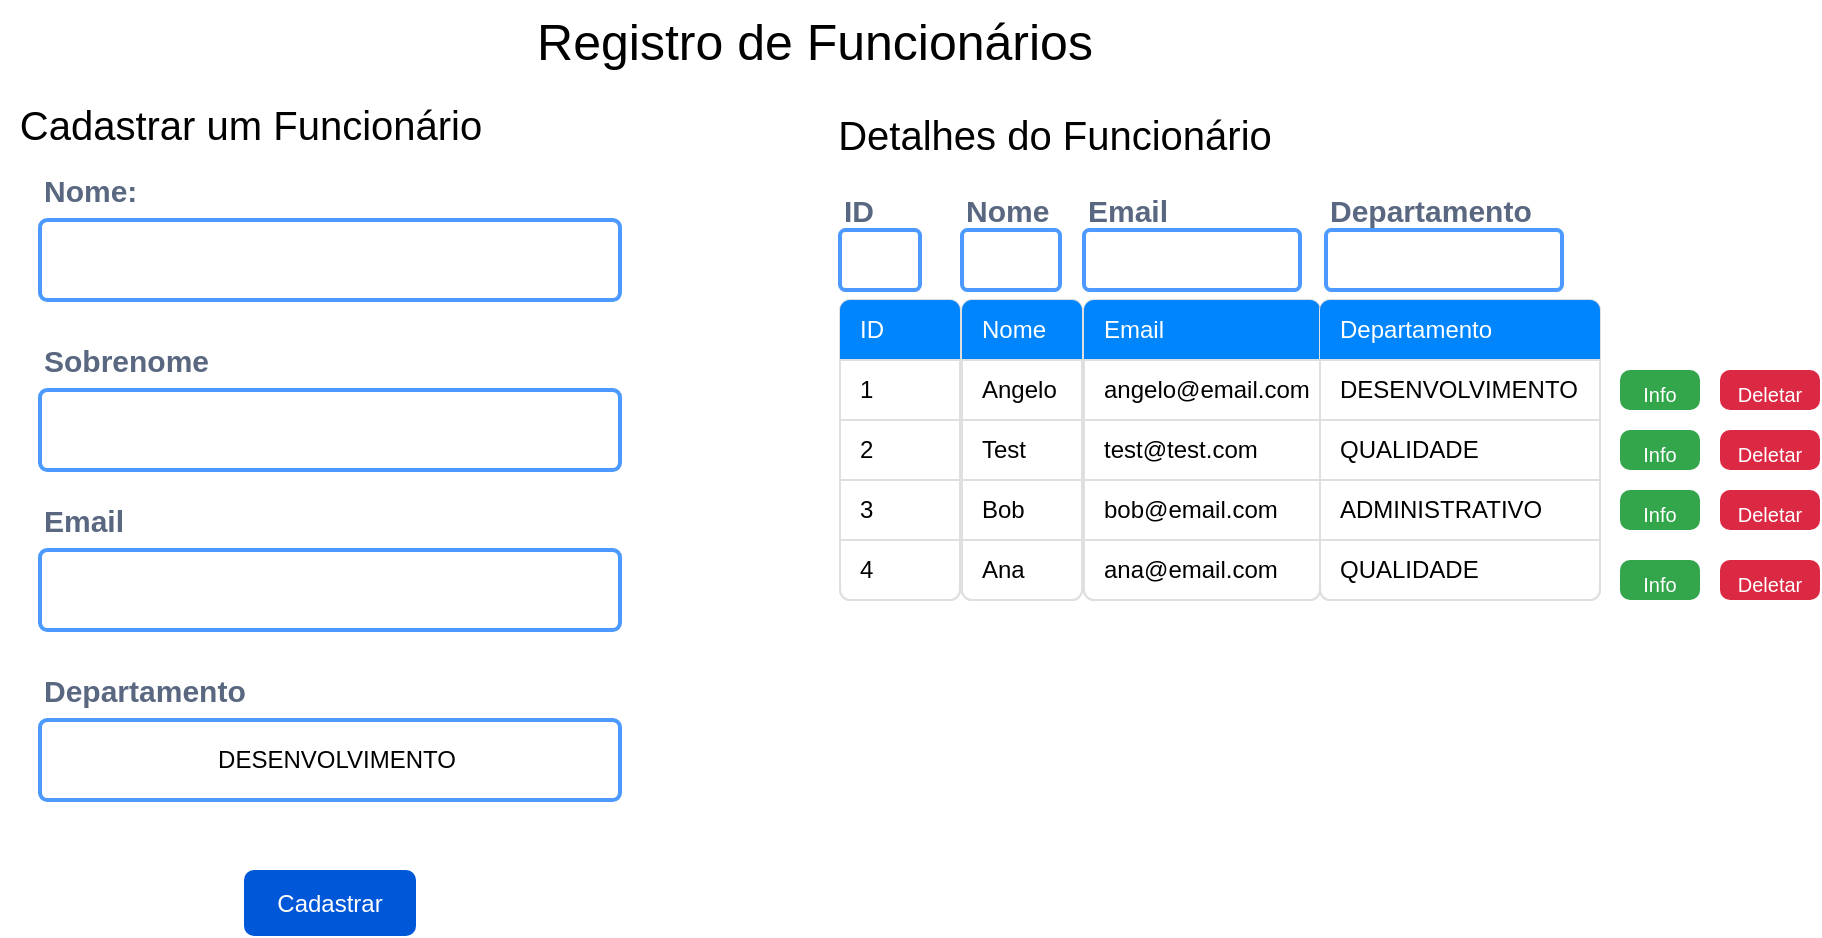 <mxfile version="24.2.1" type="device">
  <diagram name="Página-1" id="dFn-6tuP32dtBebV-vR7">
    <mxGraphModel dx="2261" dy="1930" grid="1" gridSize="10" guides="1" tooltips="1" connect="1" arrows="1" fold="1" page="1" pageScale="1" pageWidth="827" pageHeight="1169" math="0" shadow="0">
      <root>
        <mxCell id="0" />
        <mxCell id="1" parent="0" />
        <mxCell id="wB-eXjad7d-uVoUkpwfL-6" value="&lt;font style=&quot;font-size: 15px;&quot;&gt;Nome:&lt;/font&gt;" style="fillColor=none;strokeColor=none;html=1;fontSize=12;fontStyle=0;align=left;fontColor=#596780;fontStyle=1;fontSize=11" vertex="1" parent="1">
          <mxGeometry x="-800" y="-1070" width="240" height="20" as="geometry" />
        </mxCell>
        <mxCell id="wB-eXjad7d-uVoUkpwfL-7" value="" style="rounded=1;arcSize=9;align=left;spacingLeft=5;strokeColor=#4C9AFF;html=1;strokeWidth=2;fontSize=12" vertex="1" parent="1">
          <mxGeometry x="-800" y="-1045" width="290" height="40" as="geometry" />
        </mxCell>
        <mxCell id="wB-eXjad7d-uVoUkpwfL-8" value="Registro de Funcionários" style="text;html=1;align=center;verticalAlign=middle;resizable=0;points=[];autosize=1;strokeColor=none;fillColor=none;strokeWidth=4;fontSize=25;" vertex="1" parent="1">
          <mxGeometry x="-563" y="-1155" width="300" height="40" as="geometry" />
        </mxCell>
        <mxCell id="wB-eXjad7d-uVoUkpwfL-10" value="&lt;font style=&quot;font-size: 15px;&quot;&gt;Sobrenome&lt;/font&gt;" style="fillColor=none;strokeColor=none;html=1;fontSize=12;fontStyle=0;align=left;fontColor=#596780;fontStyle=1;fontSize=11" vertex="1" parent="1">
          <mxGeometry x="-800" y="-985" width="240" height="20" as="geometry" />
        </mxCell>
        <mxCell id="wB-eXjad7d-uVoUkpwfL-11" value="" style="rounded=1;arcSize=9;align=left;spacingLeft=5;strokeColor=#4C9AFF;html=1;strokeWidth=2;fontSize=12" vertex="1" parent="1">
          <mxGeometry x="-800" y="-960" width="290" height="40" as="geometry" />
        </mxCell>
        <mxCell id="wB-eXjad7d-uVoUkpwfL-12" value="&lt;font style=&quot;font-size: 15px;&quot;&gt;Email&lt;/font&gt;" style="fillColor=none;strokeColor=none;html=1;fontSize=12;fontStyle=0;align=left;fontColor=#596780;fontStyle=1;fontSize=11" vertex="1" parent="1">
          <mxGeometry x="-800" y="-905" width="240" height="20" as="geometry" />
        </mxCell>
        <mxCell id="wB-eXjad7d-uVoUkpwfL-13" value="" style="rounded=1;arcSize=9;align=left;spacingLeft=5;strokeColor=#4C9AFF;html=1;strokeWidth=2;fontSize=12" vertex="1" parent="1">
          <mxGeometry x="-800" y="-880" width="290" height="40" as="geometry" />
        </mxCell>
        <mxCell id="wB-eXjad7d-uVoUkpwfL-14" value="&lt;font style=&quot;font-size: 15px;&quot;&gt;Departamento&lt;/font&gt;" style="fillColor=none;strokeColor=none;html=1;fontSize=12;fontStyle=0;align=left;fontColor=#596780;fontStyle=1;fontSize=11" vertex="1" parent="1">
          <mxGeometry x="-800" y="-820" width="240" height="20" as="geometry" />
        </mxCell>
        <mxCell id="wB-eXjad7d-uVoUkpwfL-15" value="DESENVOLVIMENTO" style="rounded=1;arcSize=9;align=center;spacingLeft=5;strokeColor=#4C9AFF;html=1;strokeWidth=2;fontSize=12" vertex="1" parent="1">
          <mxGeometry x="-800" y="-795" width="290" height="40" as="geometry" />
        </mxCell>
        <mxCell id="wB-eXjad7d-uVoUkpwfL-16" value="Cadastrar" style="rounded=1;fillColor=#0057D8;strokeColor=none;html=1;whiteSpace=wrap;fontColor=#ffffff;align=center;verticalAlign=middle;fontStyle=0;fontSize=12;sketch=0;" vertex="1" parent="1">
          <mxGeometry x="-698" y="-720" width="86" height="33" as="geometry" />
        </mxCell>
        <mxCell id="wB-eXjad7d-uVoUkpwfL-17" value="&lt;font style=&quot;font-size: 20px;&quot;&gt;Cadastrar um Funcionário&lt;/font&gt;" style="text;html=1;align=center;verticalAlign=middle;resizable=0;points=[];autosize=1;strokeColor=none;fillColor=none;strokeWidth=4;fontSize=25;" vertex="1" parent="1">
          <mxGeometry x="-820" y="-1115" width="250" height="40" as="geometry" />
        </mxCell>
        <mxCell id="wB-eXjad7d-uVoUkpwfL-19" value="&lt;font style=&quot;font-size: 20px;&quot;&gt;Detalhes do Funcionário&lt;/font&gt;" style="text;html=1;align=center;verticalAlign=middle;resizable=0;points=[];autosize=1;strokeColor=none;fillColor=none;strokeWidth=4;fontSize=25;" vertex="1" parent="1">
          <mxGeometry x="-413" y="-1110" width="240" height="40" as="geometry" />
        </mxCell>
        <mxCell id="wB-eXjad7d-uVoUkpwfL-27" value="" style="html=1;shadow=0;dashed=0;shape=mxgraph.bootstrap.rrect;rSize=5;strokeColor=#DFDFDF;html=1;whiteSpace=wrap;fillColor=#FFFFFF;fontColor=#000000;" vertex="1" parent="1">
          <mxGeometry x="-400" y="-1005" width="60" height="150" as="geometry" />
        </mxCell>
        <mxCell id="wB-eXjad7d-uVoUkpwfL-28" value="ID" style="html=1;shadow=0;dashed=0;shape=mxgraph.bootstrap.topButton;rSize=5;strokeColor=none;fillColor=#0085FC;fontColor=#ffffff;perimeter=none;whiteSpace=wrap;resizeWidth=1;align=left;spacing=10;" vertex="1" parent="wB-eXjad7d-uVoUkpwfL-27">
          <mxGeometry width="60" height="30" relative="1" as="geometry" />
        </mxCell>
        <mxCell id="wB-eXjad7d-uVoUkpwfL-29" value="1" style="strokeColor=inherit;fillColor=inherit;gradientColor=inherit;fontColor=inherit;html=1;shadow=0;dashed=0;perimeter=none;whiteSpace=wrap;resizeWidth=1;align=left;spacing=10;" vertex="1" parent="wB-eXjad7d-uVoUkpwfL-27">
          <mxGeometry width="60" height="30" relative="1" as="geometry">
            <mxPoint y="30" as="offset" />
          </mxGeometry>
        </mxCell>
        <mxCell id="wB-eXjad7d-uVoUkpwfL-30" value="2" style="strokeColor=inherit;fillColor=inherit;gradientColor=inherit;fontColor=inherit;html=1;shadow=0;dashed=0;perimeter=none;whiteSpace=wrap;resizeWidth=1;align=left;spacing=10;" vertex="1" parent="wB-eXjad7d-uVoUkpwfL-27">
          <mxGeometry width="60" height="30" relative="1" as="geometry">
            <mxPoint y="60" as="offset" />
          </mxGeometry>
        </mxCell>
        <mxCell id="wB-eXjad7d-uVoUkpwfL-31" value="3" style="strokeColor=inherit;fillColor=inherit;gradientColor=inherit;fontColor=inherit;html=1;shadow=0;dashed=0;perimeter=none;whiteSpace=wrap;resizeWidth=1;align=left;spacing=10;" vertex="1" parent="wB-eXjad7d-uVoUkpwfL-27">
          <mxGeometry width="60" height="30" relative="1" as="geometry">
            <mxPoint y="90" as="offset" />
          </mxGeometry>
        </mxCell>
        <mxCell id="wB-eXjad7d-uVoUkpwfL-32" value="4" style="strokeColor=inherit;fillColor=inherit;gradientColor=inherit;fontColor=inherit;html=1;shadow=0;dashed=0;shape=mxgraph.bootstrap.bottomButton;rSize=5;perimeter=none;whiteSpace=wrap;resizeWidth=1;resizeHeight=0;align=left;spacing=10;" vertex="1" parent="wB-eXjad7d-uVoUkpwfL-27">
          <mxGeometry y="1" width="60" height="30" relative="1" as="geometry">
            <mxPoint y="-30" as="offset" />
          </mxGeometry>
        </mxCell>
        <mxCell id="wB-eXjad7d-uVoUkpwfL-33" value="" style="html=1;shadow=0;dashed=0;shape=mxgraph.bootstrap.rrect;rSize=5;strokeColor=#DFDFDF;html=1;whiteSpace=wrap;fillColor=#FFFFFF;fontColor=#000000;" vertex="1" parent="1">
          <mxGeometry x="-339" y="-1005" width="60" height="150" as="geometry" />
        </mxCell>
        <mxCell id="wB-eXjad7d-uVoUkpwfL-34" value="Nome" style="html=1;shadow=0;dashed=0;shape=mxgraph.bootstrap.topButton;rSize=5;strokeColor=none;fillColor=#0085FC;fontColor=#ffffff;perimeter=none;whiteSpace=wrap;resizeWidth=1;align=left;spacing=10;" vertex="1" parent="wB-eXjad7d-uVoUkpwfL-33">
          <mxGeometry width="60" height="30" relative="1" as="geometry" />
        </mxCell>
        <mxCell id="wB-eXjad7d-uVoUkpwfL-35" value="Angelo" style="strokeColor=inherit;fillColor=inherit;gradientColor=inherit;fontColor=inherit;html=1;shadow=0;dashed=0;perimeter=none;whiteSpace=wrap;resizeWidth=1;align=left;spacing=10;" vertex="1" parent="wB-eXjad7d-uVoUkpwfL-33">
          <mxGeometry width="60" height="30" relative="1" as="geometry">
            <mxPoint y="30" as="offset" />
          </mxGeometry>
        </mxCell>
        <mxCell id="wB-eXjad7d-uVoUkpwfL-36" value="Test" style="strokeColor=inherit;fillColor=inherit;gradientColor=inherit;fontColor=inherit;html=1;shadow=0;dashed=0;perimeter=none;whiteSpace=wrap;resizeWidth=1;align=left;spacing=10;" vertex="1" parent="wB-eXjad7d-uVoUkpwfL-33">
          <mxGeometry width="60" height="30" relative="1" as="geometry">
            <mxPoint y="60" as="offset" />
          </mxGeometry>
        </mxCell>
        <mxCell id="wB-eXjad7d-uVoUkpwfL-37" value="Bob" style="strokeColor=inherit;fillColor=inherit;gradientColor=inherit;fontColor=inherit;html=1;shadow=0;dashed=0;perimeter=none;whiteSpace=wrap;resizeWidth=1;align=left;spacing=10;" vertex="1" parent="wB-eXjad7d-uVoUkpwfL-33">
          <mxGeometry width="60" height="30" relative="1" as="geometry">
            <mxPoint y="90" as="offset" />
          </mxGeometry>
        </mxCell>
        <mxCell id="wB-eXjad7d-uVoUkpwfL-38" value="Ana" style="strokeColor=inherit;fillColor=inherit;gradientColor=inherit;fontColor=inherit;html=1;shadow=0;dashed=0;shape=mxgraph.bootstrap.bottomButton;rSize=5;perimeter=none;whiteSpace=wrap;resizeWidth=1;resizeHeight=0;align=left;spacing=10;" vertex="1" parent="wB-eXjad7d-uVoUkpwfL-33">
          <mxGeometry y="1" width="60" height="30" relative="1" as="geometry">
            <mxPoint y="-30" as="offset" />
          </mxGeometry>
        </mxCell>
        <mxCell id="wB-eXjad7d-uVoUkpwfL-45" value="" style="html=1;shadow=0;dashed=0;shape=mxgraph.bootstrap.rrect;rSize=5;strokeColor=#DFDFDF;html=1;whiteSpace=wrap;fillColor=#FFFFFF;fontColor=#000000;" vertex="1" parent="1">
          <mxGeometry x="-278" y="-1005" width="118" height="150" as="geometry" />
        </mxCell>
        <mxCell id="wB-eXjad7d-uVoUkpwfL-46" value="Email" style="html=1;shadow=0;dashed=0;shape=mxgraph.bootstrap.topButton;rSize=5;strokeColor=none;fillColor=#0085FC;fontColor=#ffffff;perimeter=none;whiteSpace=wrap;resizeWidth=1;align=left;spacing=10;" vertex="1" parent="wB-eXjad7d-uVoUkpwfL-45">
          <mxGeometry width="118" height="30" relative="1" as="geometry" />
        </mxCell>
        <mxCell id="wB-eXjad7d-uVoUkpwfL-47" value="angelo@email.com" style="strokeColor=inherit;fillColor=inherit;gradientColor=inherit;fontColor=inherit;html=1;shadow=0;dashed=0;perimeter=none;whiteSpace=wrap;resizeWidth=1;align=left;spacing=10;" vertex="1" parent="wB-eXjad7d-uVoUkpwfL-45">
          <mxGeometry width="118" height="30" relative="1" as="geometry">
            <mxPoint y="30" as="offset" />
          </mxGeometry>
        </mxCell>
        <mxCell id="wB-eXjad7d-uVoUkpwfL-48" value="test@test.com" style="strokeColor=inherit;fillColor=inherit;gradientColor=inherit;fontColor=inherit;html=1;shadow=0;dashed=0;perimeter=none;whiteSpace=wrap;resizeWidth=1;align=left;spacing=10;" vertex="1" parent="wB-eXjad7d-uVoUkpwfL-45">
          <mxGeometry width="118" height="30" relative="1" as="geometry">
            <mxPoint y="60" as="offset" />
          </mxGeometry>
        </mxCell>
        <mxCell id="wB-eXjad7d-uVoUkpwfL-49" value="bob@email.com" style="strokeColor=inherit;fillColor=inherit;gradientColor=inherit;fontColor=inherit;html=1;shadow=0;dashed=0;perimeter=none;whiteSpace=wrap;resizeWidth=1;align=left;spacing=10;" vertex="1" parent="wB-eXjad7d-uVoUkpwfL-45">
          <mxGeometry width="118" height="30" relative="1" as="geometry">
            <mxPoint y="90" as="offset" />
          </mxGeometry>
        </mxCell>
        <mxCell id="wB-eXjad7d-uVoUkpwfL-50" value="ana@email.com" style="strokeColor=inherit;fillColor=inherit;gradientColor=inherit;fontColor=inherit;html=1;shadow=0;dashed=0;shape=mxgraph.bootstrap.bottomButton;rSize=5;perimeter=none;whiteSpace=wrap;resizeWidth=1;resizeHeight=0;align=left;spacing=10;" vertex="1" parent="wB-eXjad7d-uVoUkpwfL-45">
          <mxGeometry y="1" width="118" height="30" relative="1" as="geometry">
            <mxPoint y="-30" as="offset" />
          </mxGeometry>
        </mxCell>
        <mxCell id="wB-eXjad7d-uVoUkpwfL-51" value="" style="html=1;shadow=0;dashed=0;shape=mxgraph.bootstrap.rrect;rSize=5;strokeColor=#DFDFDF;html=1;whiteSpace=wrap;fillColor=#FFFFFF;fontColor=#000000;" vertex="1" parent="1">
          <mxGeometry x="-160" y="-1005" width="140" height="150" as="geometry" />
        </mxCell>
        <mxCell id="wB-eXjad7d-uVoUkpwfL-52" value="Departamento" style="html=1;shadow=0;dashed=0;shape=mxgraph.bootstrap.topButton;rSize=5;strokeColor=none;fillColor=#0085FC;fontColor=#ffffff;perimeter=none;whiteSpace=wrap;resizeWidth=1;align=left;spacing=10;" vertex="1" parent="wB-eXjad7d-uVoUkpwfL-51">
          <mxGeometry width="140" height="30" relative="1" as="geometry" />
        </mxCell>
        <mxCell id="wB-eXjad7d-uVoUkpwfL-53" value="DESENVOLVIMENTO" style="strokeColor=inherit;fillColor=inherit;gradientColor=inherit;fontColor=inherit;html=1;shadow=0;dashed=0;perimeter=none;whiteSpace=wrap;resizeWidth=1;align=left;spacing=10;" vertex="1" parent="wB-eXjad7d-uVoUkpwfL-51">
          <mxGeometry width="140" height="30" relative="1" as="geometry">
            <mxPoint y="30" as="offset" />
          </mxGeometry>
        </mxCell>
        <mxCell id="wB-eXjad7d-uVoUkpwfL-54" value="QUALIDADE" style="strokeColor=inherit;fillColor=inherit;gradientColor=inherit;fontColor=inherit;html=1;shadow=0;dashed=0;perimeter=none;whiteSpace=wrap;resizeWidth=1;align=left;spacing=10;" vertex="1" parent="wB-eXjad7d-uVoUkpwfL-51">
          <mxGeometry width="140" height="30" relative="1" as="geometry">
            <mxPoint y="60" as="offset" />
          </mxGeometry>
        </mxCell>
        <mxCell id="wB-eXjad7d-uVoUkpwfL-55" value="ADMINISTRATIVO" style="strokeColor=inherit;fillColor=inherit;gradientColor=inherit;fontColor=inherit;html=1;shadow=0;dashed=0;perimeter=none;whiteSpace=wrap;resizeWidth=1;align=left;spacing=10;" vertex="1" parent="wB-eXjad7d-uVoUkpwfL-51">
          <mxGeometry width="140" height="30" relative="1" as="geometry">
            <mxPoint y="90" as="offset" />
          </mxGeometry>
        </mxCell>
        <mxCell id="wB-eXjad7d-uVoUkpwfL-56" value="QUALIDADE" style="strokeColor=inherit;fillColor=inherit;gradientColor=inherit;fontColor=inherit;html=1;shadow=0;dashed=0;shape=mxgraph.bootstrap.bottomButton;rSize=5;perimeter=none;whiteSpace=wrap;resizeWidth=1;resizeHeight=0;align=left;spacing=10;" vertex="1" parent="wB-eXjad7d-uVoUkpwfL-51">
          <mxGeometry y="1" width="140" height="30" relative="1" as="geometry">
            <mxPoint y="-30" as="offset" />
          </mxGeometry>
        </mxCell>
        <mxCell id="wB-eXjad7d-uVoUkpwfL-58" value="&lt;font style=&quot;font-size: 10px;&quot;&gt;Info&lt;/font&gt;" style="html=1;shadow=0;dashed=0;shape=mxgraph.bootstrap.rrect;rSize=5;strokeColor=none;strokeWidth=1;fillColor=#33A64C;fontColor=#FFFFFF;whiteSpace=wrap;align=center;verticalAlign=middle;spacingLeft=0;fontStyle=0;fontSize=16;spacing=5;" vertex="1" parent="1">
          <mxGeometry x="-10" y="-970" width="40" height="20" as="geometry" />
        </mxCell>
        <mxCell id="wB-eXjad7d-uVoUkpwfL-59" value="&lt;font style=&quot;font-size: 10px;&quot;&gt;Deletar&lt;/font&gt;" style="html=1;shadow=0;dashed=0;shape=mxgraph.bootstrap.rrect;rSize=5;strokeColor=none;strokeWidth=1;fillColor=#DB2843;fontColor=#FFFFFF;whiteSpace=wrap;align=center;verticalAlign=middle;spacingLeft=0;fontStyle=0;fontSize=16;spacing=5;" vertex="1" parent="1">
          <mxGeometry x="40" y="-970" width="50" height="20" as="geometry" />
        </mxCell>
        <mxCell id="wB-eXjad7d-uVoUkpwfL-60" value="&lt;font style=&quot;font-size: 10px;&quot;&gt;Info&lt;/font&gt;" style="html=1;shadow=0;dashed=0;shape=mxgraph.bootstrap.rrect;rSize=5;strokeColor=none;strokeWidth=1;fillColor=#33A64C;fontColor=#FFFFFF;whiteSpace=wrap;align=center;verticalAlign=middle;spacingLeft=0;fontStyle=0;fontSize=16;spacing=5;" vertex="1" parent="1">
          <mxGeometry x="-10" y="-940" width="40" height="20" as="geometry" />
        </mxCell>
        <mxCell id="wB-eXjad7d-uVoUkpwfL-61" value="&lt;font style=&quot;font-size: 10px;&quot;&gt;Deletar&lt;/font&gt;" style="html=1;shadow=0;dashed=0;shape=mxgraph.bootstrap.rrect;rSize=5;strokeColor=none;strokeWidth=1;fillColor=#DB2843;fontColor=#FFFFFF;whiteSpace=wrap;align=center;verticalAlign=middle;spacingLeft=0;fontStyle=0;fontSize=16;spacing=5;" vertex="1" parent="1">
          <mxGeometry x="40" y="-940" width="50" height="20" as="geometry" />
        </mxCell>
        <mxCell id="wB-eXjad7d-uVoUkpwfL-62" value="&lt;font style=&quot;font-size: 10px;&quot;&gt;Info&lt;/font&gt;" style="html=1;shadow=0;dashed=0;shape=mxgraph.bootstrap.rrect;rSize=5;strokeColor=none;strokeWidth=1;fillColor=#33A64C;fontColor=#FFFFFF;whiteSpace=wrap;align=center;verticalAlign=middle;spacingLeft=0;fontStyle=0;fontSize=16;spacing=5;" vertex="1" parent="1">
          <mxGeometry x="-10" y="-910" width="40" height="20" as="geometry" />
        </mxCell>
        <mxCell id="wB-eXjad7d-uVoUkpwfL-63" value="&lt;font style=&quot;font-size: 10px;&quot;&gt;Deletar&lt;/font&gt;" style="html=1;shadow=0;dashed=0;shape=mxgraph.bootstrap.rrect;rSize=5;strokeColor=none;strokeWidth=1;fillColor=#DB2843;fontColor=#FFFFFF;whiteSpace=wrap;align=center;verticalAlign=middle;spacingLeft=0;fontStyle=0;fontSize=16;spacing=5;" vertex="1" parent="1">
          <mxGeometry x="40" y="-910" width="50" height="20" as="geometry" />
        </mxCell>
        <mxCell id="wB-eXjad7d-uVoUkpwfL-64" value="&lt;font style=&quot;font-size: 10px;&quot;&gt;Info&lt;/font&gt;" style="html=1;shadow=0;dashed=0;shape=mxgraph.bootstrap.rrect;rSize=5;strokeColor=none;strokeWidth=1;fillColor=#33A64C;fontColor=#FFFFFF;whiteSpace=wrap;align=center;verticalAlign=middle;spacingLeft=0;fontStyle=0;fontSize=16;spacing=5;" vertex="1" parent="1">
          <mxGeometry x="-10" y="-875" width="40" height="20" as="geometry" />
        </mxCell>
        <mxCell id="wB-eXjad7d-uVoUkpwfL-65" value="&lt;font style=&quot;font-size: 10px;&quot;&gt;Deletar&lt;/font&gt;" style="html=1;shadow=0;dashed=0;shape=mxgraph.bootstrap.rrect;rSize=5;strokeColor=none;strokeWidth=1;fillColor=#DB2843;fontColor=#FFFFFF;whiteSpace=wrap;align=center;verticalAlign=middle;spacingLeft=0;fontStyle=0;fontSize=16;spacing=5;" vertex="1" parent="1">
          <mxGeometry x="40" y="-875" width="50" height="20" as="geometry" />
        </mxCell>
        <mxCell id="wB-eXjad7d-uVoUkpwfL-66" value="&lt;font style=&quot;font-size: 15px;&quot;&gt;ID&lt;/font&gt;" style="fillColor=none;strokeColor=none;html=1;fontSize=12;fontStyle=0;align=left;fontColor=#596780;fontStyle=1;fontSize=11" vertex="1" parent="1">
          <mxGeometry x="-400" y="-1060" width="240" height="20" as="geometry" />
        </mxCell>
        <mxCell id="wB-eXjad7d-uVoUkpwfL-67" value="" style="rounded=1;arcSize=9;align=left;spacingLeft=5;strokeColor=#4C9AFF;html=1;strokeWidth=2;fontSize=12" vertex="1" parent="1">
          <mxGeometry x="-400" y="-1040" width="40" height="30" as="geometry" />
        </mxCell>
        <mxCell id="wB-eXjad7d-uVoUkpwfL-69" value="&lt;font style=&quot;font-size: 15px;&quot;&gt;Nome&lt;/font&gt;" style="fillColor=none;strokeColor=none;html=1;fontSize=12;fontStyle=0;align=left;fontColor=#596780;fontStyle=1;fontSize=11" vertex="1" parent="1">
          <mxGeometry x="-339" y="-1060" width="240" height="20" as="geometry" />
        </mxCell>
        <mxCell id="wB-eXjad7d-uVoUkpwfL-70" value="" style="rounded=1;arcSize=9;align=left;spacingLeft=5;strokeColor=#4C9AFF;html=1;strokeWidth=2;fontSize=12" vertex="1" parent="1">
          <mxGeometry x="-339" y="-1040" width="49" height="30" as="geometry" />
        </mxCell>
        <mxCell id="wB-eXjad7d-uVoUkpwfL-71" value="&lt;font style=&quot;font-size: 15px;&quot;&gt;Email&lt;/font&gt;" style="fillColor=none;strokeColor=none;html=1;fontSize=12;fontStyle=0;align=left;fontColor=#596780;fontStyle=1;fontSize=11" vertex="1" parent="1">
          <mxGeometry x="-278" y="-1060" width="240" height="20" as="geometry" />
        </mxCell>
        <mxCell id="wB-eXjad7d-uVoUkpwfL-72" value="" style="rounded=1;arcSize=9;align=left;spacingLeft=5;strokeColor=#4C9AFF;html=1;strokeWidth=2;fontSize=12" vertex="1" parent="1">
          <mxGeometry x="-278" y="-1040" width="108" height="30" as="geometry" />
        </mxCell>
        <mxCell id="wB-eXjad7d-uVoUkpwfL-73" value="&lt;font style=&quot;font-size: 15px;&quot;&gt;Departamento&lt;/font&gt;" style="fillColor=none;strokeColor=none;html=1;fontSize=12;fontStyle=0;align=left;fontColor=#596780;fontStyle=1;fontSize=11" vertex="1" parent="1">
          <mxGeometry x="-157" y="-1060" width="240" height="20" as="geometry" />
        </mxCell>
        <mxCell id="wB-eXjad7d-uVoUkpwfL-74" value="" style="rounded=1;arcSize=9;align=left;spacingLeft=5;strokeColor=#4C9AFF;html=1;strokeWidth=2;fontSize=12" vertex="1" parent="1">
          <mxGeometry x="-157" y="-1040" width="118" height="30" as="geometry" />
        </mxCell>
      </root>
    </mxGraphModel>
  </diagram>
</mxfile>
